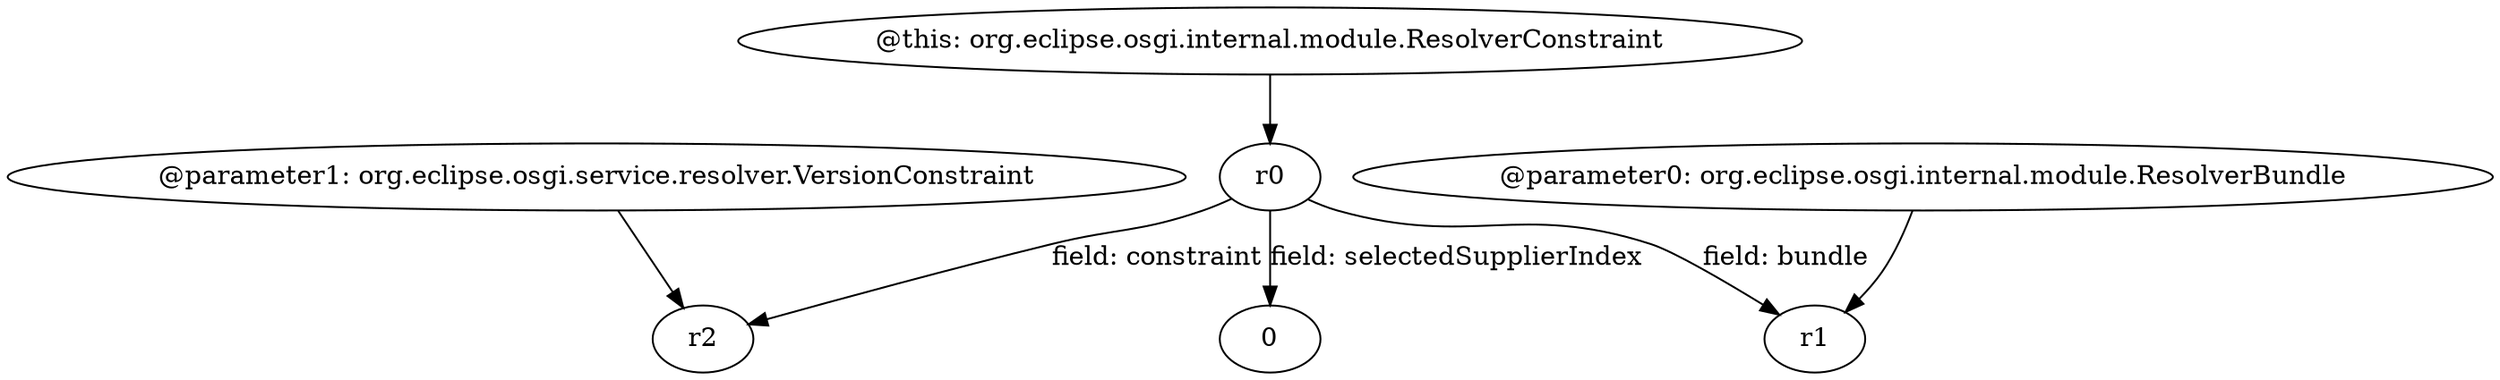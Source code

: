 digraph g {
0[label="r0"]
1[label="r2"]
0->1[label="field: constraint"]
2[label="@this: org.eclipse.osgi.internal.module.ResolverConstraint"]
2->0[label=""]
3[label="@parameter1: org.eclipse.osgi.service.resolver.VersionConstraint"]
3->1[label=""]
4[label="0"]
0->4[label="field: selectedSupplierIndex"]
5[label="r1"]
0->5[label="field: bundle"]
6[label="@parameter0: org.eclipse.osgi.internal.module.ResolverBundle"]
6->5[label=""]
}